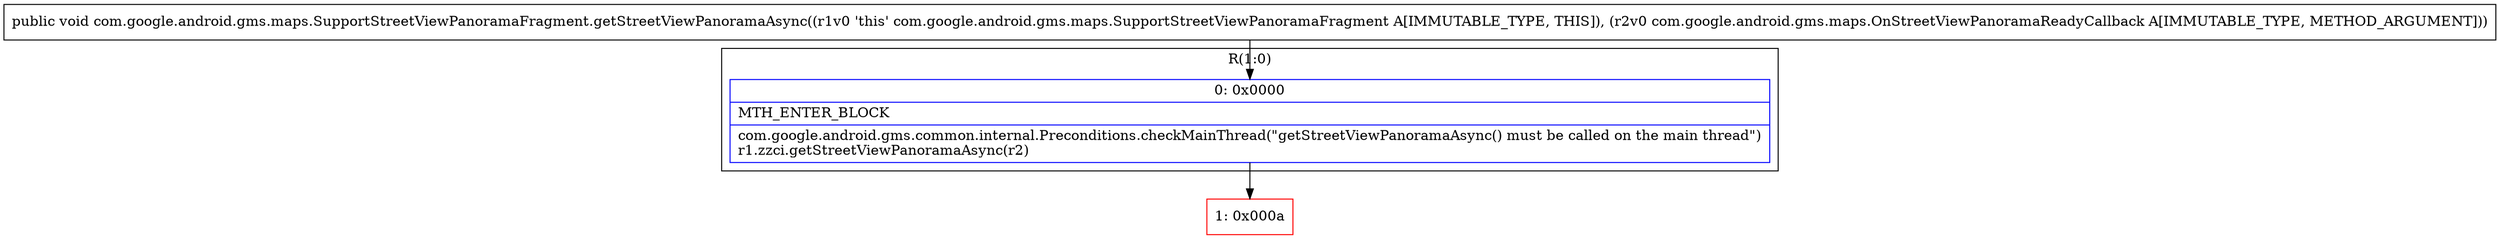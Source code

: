 digraph "CFG forcom.google.android.gms.maps.SupportStreetViewPanoramaFragment.getStreetViewPanoramaAsync(Lcom\/google\/android\/gms\/maps\/OnStreetViewPanoramaReadyCallback;)V" {
subgraph cluster_Region_1549488228 {
label = "R(1:0)";
node [shape=record,color=blue];
Node_0 [shape=record,label="{0\:\ 0x0000|MTH_ENTER_BLOCK\l|com.google.android.gms.common.internal.Preconditions.checkMainThread(\"getStreetViewPanoramaAsync() must be called on the main thread\")\lr1.zzci.getStreetViewPanoramaAsync(r2)\l}"];
}
Node_1 [shape=record,color=red,label="{1\:\ 0x000a}"];
MethodNode[shape=record,label="{public void com.google.android.gms.maps.SupportStreetViewPanoramaFragment.getStreetViewPanoramaAsync((r1v0 'this' com.google.android.gms.maps.SupportStreetViewPanoramaFragment A[IMMUTABLE_TYPE, THIS]), (r2v0 com.google.android.gms.maps.OnStreetViewPanoramaReadyCallback A[IMMUTABLE_TYPE, METHOD_ARGUMENT])) }"];
MethodNode -> Node_0;
Node_0 -> Node_1;
}

